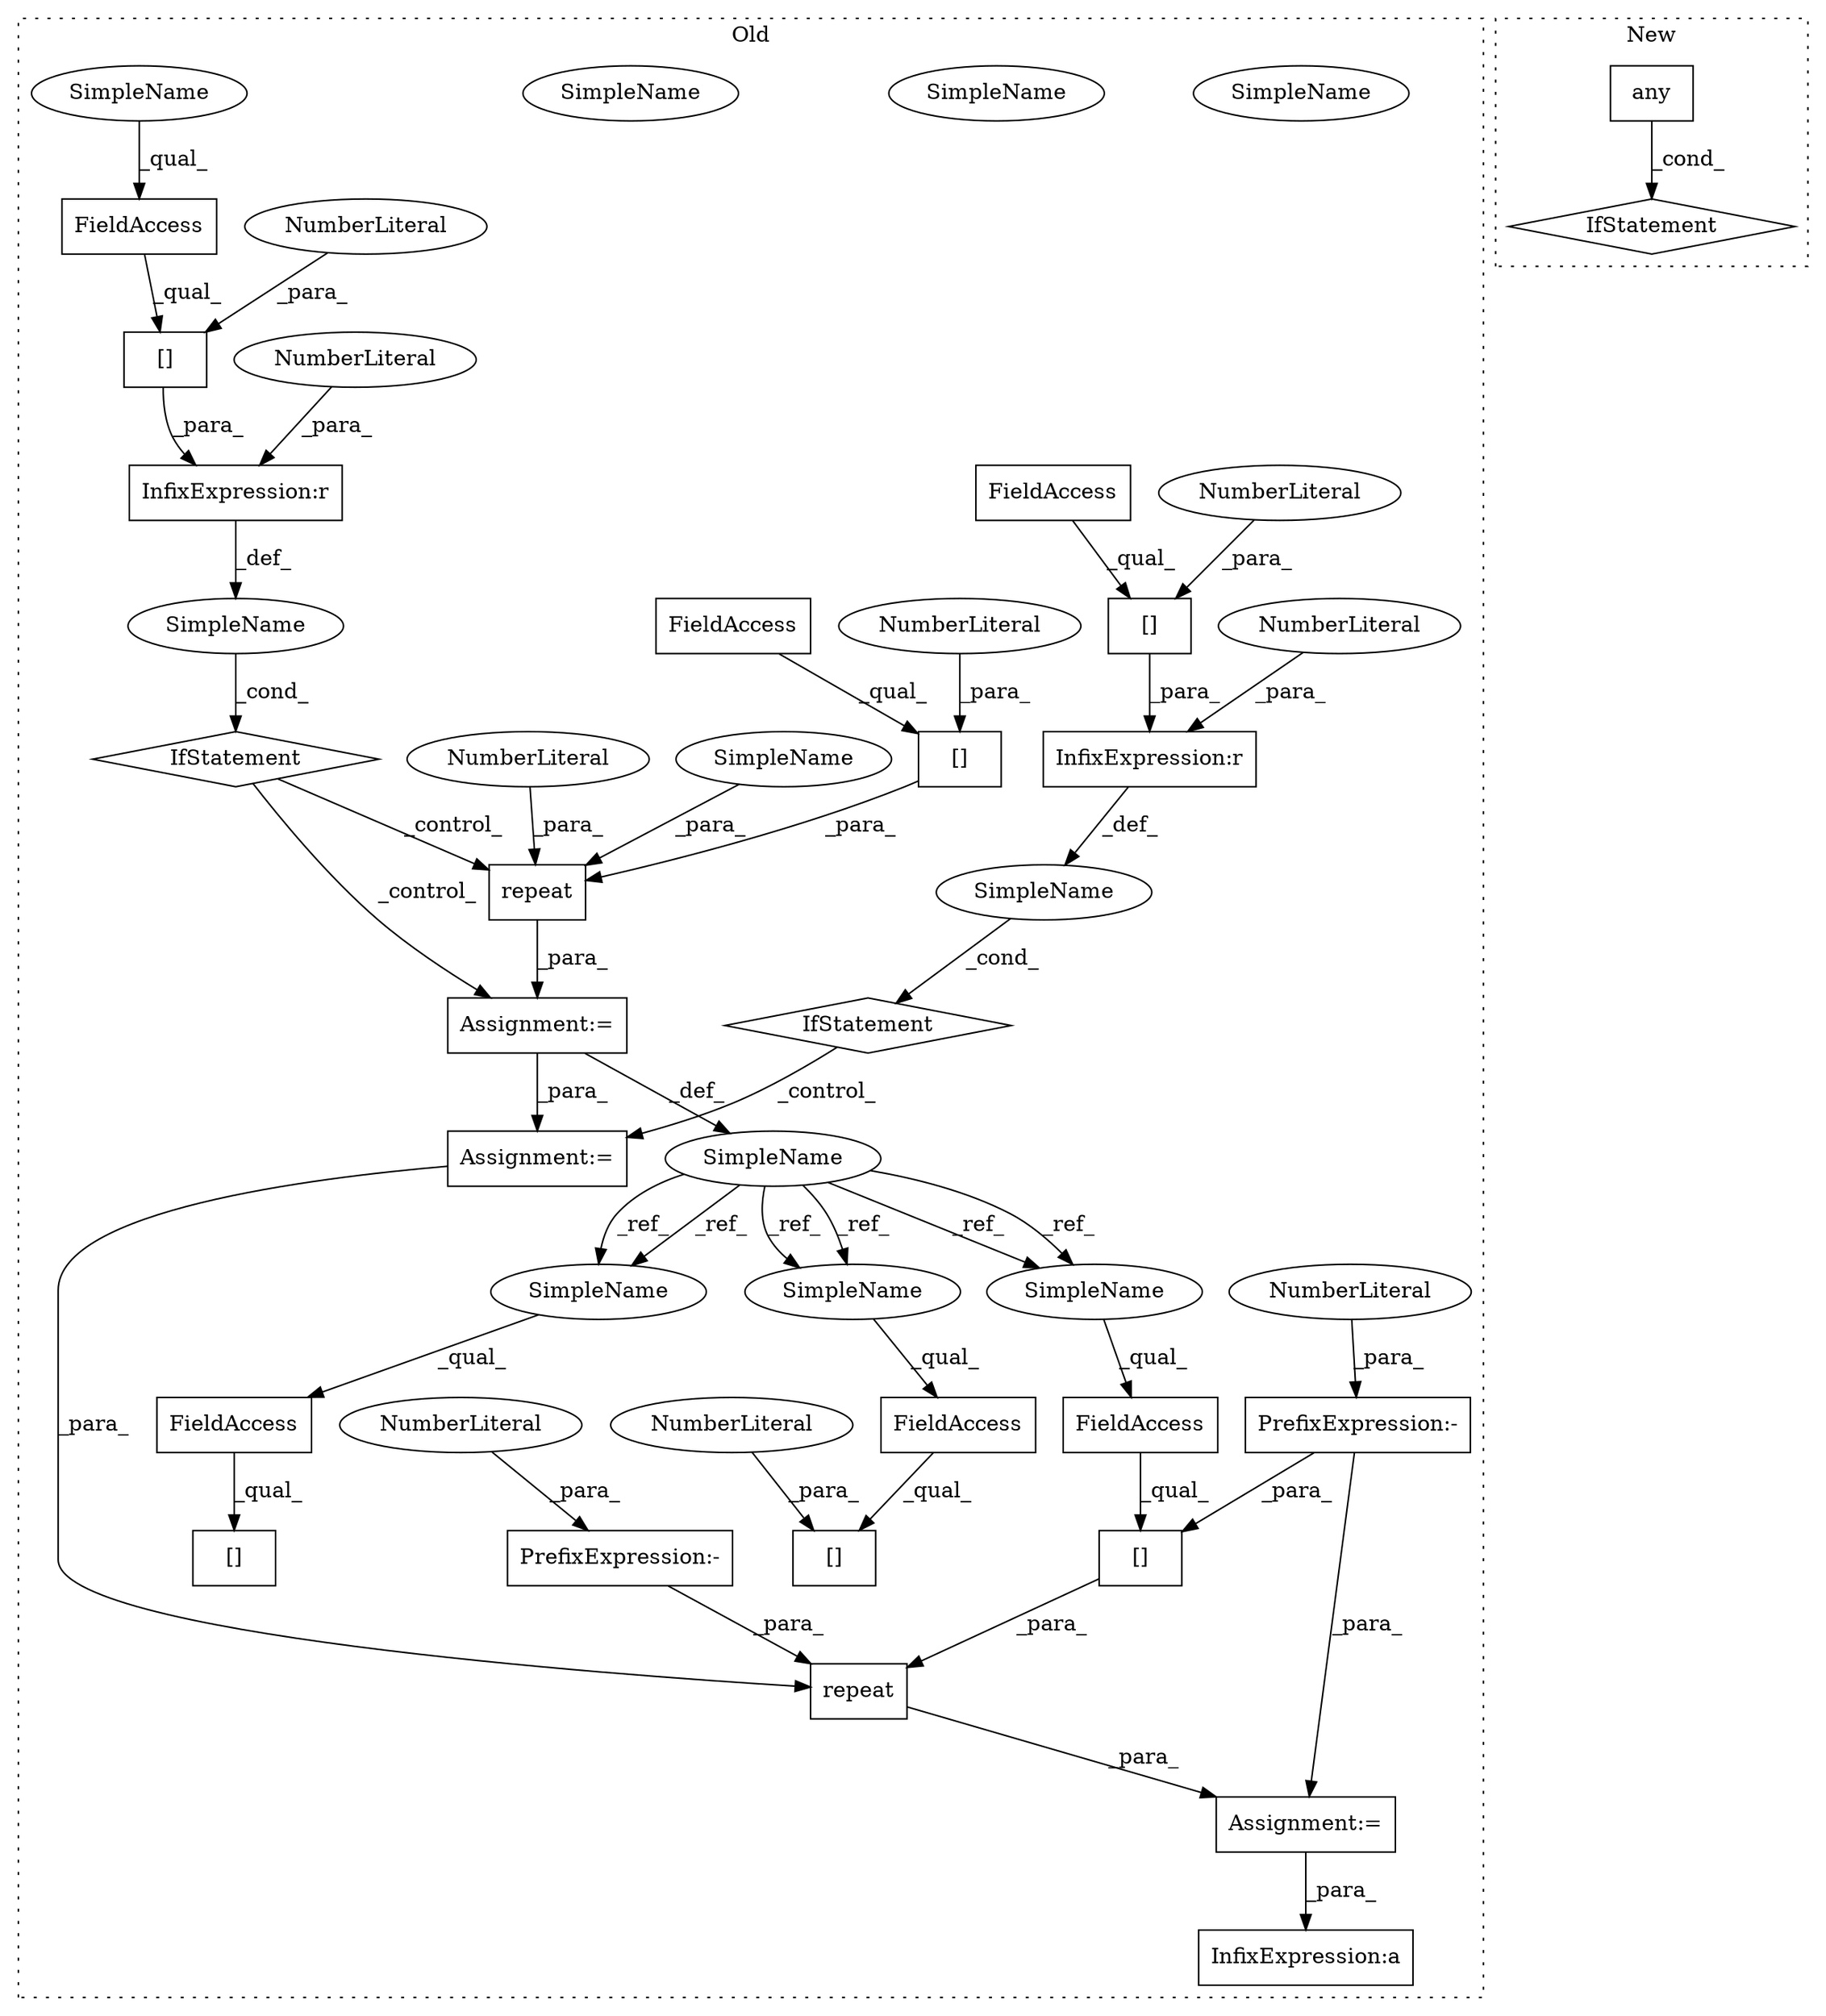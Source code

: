 digraph G {
subgraph cluster0 {
1 [label="repeat" a="32" s="1708,1748" l="7,1" shape="box"];
3 [label="InfixExpression:a" a="27" s="2565" l="3" shape="box"];
4 [label="NumberLiteral" a="34" s="1747" l="1" shape="ellipse"];
5 [label="[]" a="2" s="1849,1867" l="17,1" shape="box"];
6 [label="NumberLiteral" a="34" s="1866" l="1" shape="ellipse"];
7 [label="[]" a="2" s="1726,1745" l="18,1" shape="box"];
8 [label="NumberLiteral" a="34" s="1744" l="1" shape="ellipse"];
9 [label="[]" a="2" s="2315,2334" l="17,1" shape="box"];
10 [label="PrefixExpression:-" a="38" s="2332" l="1" shape="box"];
11 [label="NumberLiteral" a="34" s="2333" l="1" shape="ellipse"];
12 [label="[]" a="2" s="2110,2129" l="17,1" shape="box"];
13 [label="PrefixExpression:-" a="38" s="2336" l="1" shape="box"];
14 [label="NumberLiteral" a="34" s="2337" l="1" shape="ellipse"];
15 [label="InfixExpression:r" a="27" s="1664" l="4" shape="box"];
16 [label="[]" a="2" s="1645,1663" l="17,1" shape="box"];
17 [label="NumberLiteral" a="34" s="1668" l="1" shape="ellipse"];
18 [label="NumberLiteral" a="34" s="1662" l="1" shape="ellipse"];
19 [label="FieldAccess" a="22" s="1849" l="16" shape="box"];
20 [label="SimpleName" a="42" s="1679" l="10" shape="ellipse"];
21 [label="FieldAccess" a="22" s="2315" l="16" shape="box"];
22 [label="FieldAccess" a="22" s="1726" l="17" shape="box"];
23 [label="FieldAccess" a="22" s="1645" l="16" shape="box"];
24 [label="FieldAccess" a="22" s="2110" l="16" shape="box"];
25 [label="SimpleName" a="42" s="" l="" shape="ellipse"];
26 [label="IfStatement" a="25" s="1641,1669" l="4,2" shape="diamond"];
27 [label="repeat" a="32" s="2299,2338" l="7,1" shape="box"];
29 [label="Assignment:=" a="7" s="2280" l="1" shape="box"];
30 [label="Assignment:=" a="7" s="1689" l="1" shape="box"];
31 [label="Assignment:=" a="7" s="1811" l="1" shape="box"];
32 [label="InfixExpression:r" a="27" s="1785" l="4" shape="box"];
33 [label="[]" a="2" s="1765,1784" l="18,1" shape="box"];
34 [label="NumberLiteral" a="34" s="1789" l="1" shape="ellipse"];
35 [label="NumberLiteral" a="34" s="1783" l="1" shape="ellipse"];
36 [label="FieldAccess" a="22" s="1765" l="17" shape="box"];
37 [label="SimpleName" a="42" s="" l="" shape="ellipse"];
38 [label="IfStatement" a="25" s="1761,1790" l="4,2" shape="diamond"];
39 [label="SimpleName" a="42" s="2315" l="10" shape="ellipse"];
40 [label="SimpleName" a="42" s="2110" l="10" shape="ellipse"];
41 [label="SimpleName" a="42" s="1849" l="10" shape="ellipse"];
42 [label="SimpleName" a="42" s="1849" l="10" shape="ellipse"];
43 [label="SimpleName" a="42" s="1645" l="10" shape="ellipse"];
44 [label="SimpleName" a="42" s="1715" l="10" shape="ellipse"];
45 [label="SimpleName" a="42" s="2315" l="10" shape="ellipse"];
46 [label="SimpleName" a="42" s="2110" l="10" shape="ellipse"];
label = "Old";
style="dotted";
}
subgraph cluster1 {
2 [label="any" a="32" s="2449,2461" l="4,1" shape="box"];
28 [label="IfStatement" a="25" s="2427,2462" l="4,2" shape="diamond"];
label = "New";
style="dotted";
}
1 -> 30 [label="_para_"];
2 -> 28 [label="_cond_"];
4 -> 1 [label="_para_"];
6 -> 5 [label="_para_"];
7 -> 1 [label="_para_"];
8 -> 7 [label="_para_"];
9 -> 27 [label="_para_"];
10 -> 9 [label="_para_"];
10 -> 29 [label="_para_"];
11 -> 10 [label="_para_"];
13 -> 27 [label="_para_"];
14 -> 13 [label="_para_"];
15 -> 25 [label="_def_"];
16 -> 15 [label="_para_"];
17 -> 15 [label="_para_"];
18 -> 16 [label="_para_"];
19 -> 5 [label="_qual_"];
20 -> 45 [label="_ref_"];
20 -> 46 [label="_ref_"];
20 -> 46 [label="_ref_"];
20 -> 42 [label="_ref_"];
20 -> 45 [label="_ref_"];
20 -> 42 [label="_ref_"];
21 -> 9 [label="_qual_"];
22 -> 7 [label="_qual_"];
23 -> 16 [label="_qual_"];
24 -> 12 [label="_qual_"];
25 -> 26 [label="_cond_"];
26 -> 1 [label="_control_"];
26 -> 30 [label="_control_"];
27 -> 29 [label="_para_"];
29 -> 3 [label="_para_"];
30 -> 31 [label="_para_"];
30 -> 20 [label="_def_"];
31 -> 27 [label="_para_"];
32 -> 37 [label="_def_"];
33 -> 32 [label="_para_"];
34 -> 32 [label="_para_"];
35 -> 33 [label="_para_"];
36 -> 33 [label="_qual_"];
37 -> 38 [label="_cond_"];
38 -> 31 [label="_control_"];
42 -> 19 [label="_qual_"];
43 -> 23 [label="_qual_"];
44 -> 1 [label="_para_"];
45 -> 21 [label="_qual_"];
46 -> 24 [label="_qual_"];
}